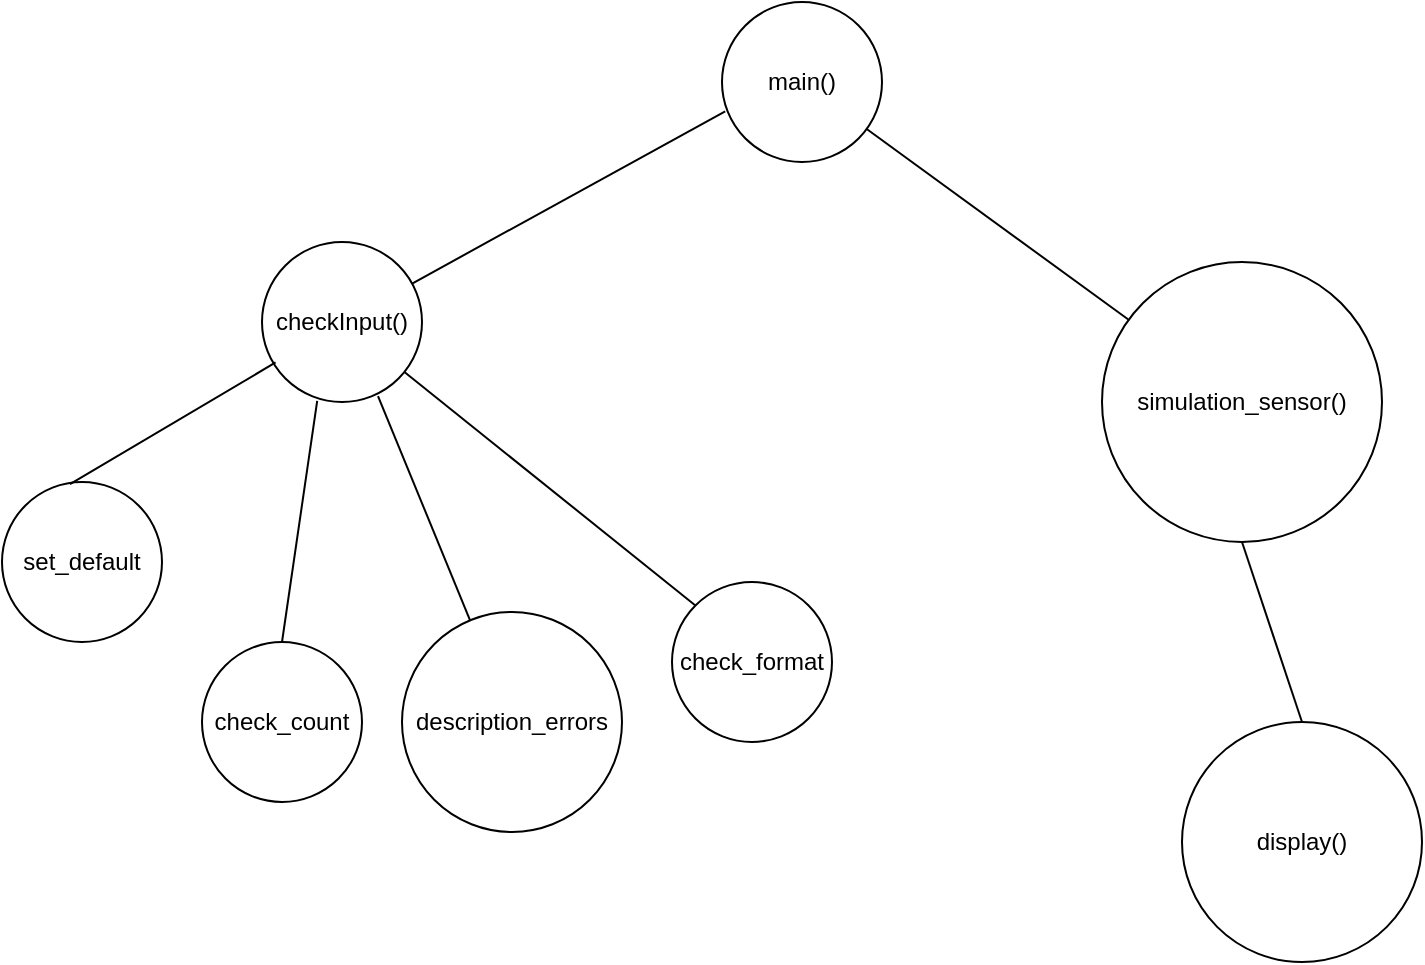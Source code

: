<mxfile version="20.7.4" type="github">
  <diagram id="wFE0QG_FPsp0jaGvCLVb" name="Page-1">
    <mxGraphModel dx="1276" dy="527" grid="1" gridSize="10" guides="1" tooltips="1" connect="1" arrows="1" fold="1" page="1" pageScale="1" pageWidth="850" pageHeight="1100" math="0" shadow="0">
      <root>
        <mxCell id="0" />
        <mxCell id="1" parent="0" />
        <mxCell id="9rK9C1dMe3X2-boEoc99-1" value="main()" style="ellipse;whiteSpace=wrap;html=1;aspect=fixed;" parent="1" vertex="1">
          <mxGeometry x="370" y="20" width="80" height="80" as="geometry" />
        </mxCell>
        <mxCell id="9rK9C1dMe3X2-boEoc99-2" value="checkInput()" style="ellipse;whiteSpace=wrap;html=1;aspect=fixed;" parent="1" vertex="1">
          <mxGeometry x="140" y="140" width="80" height="80" as="geometry" />
        </mxCell>
        <mxCell id="9rK9C1dMe3X2-boEoc99-3" value="simulation_sensor()" style="ellipse;whiteSpace=wrap;html=1;aspect=fixed;" parent="1" vertex="1">
          <mxGeometry x="560" y="150" width="140" height="140" as="geometry" />
        </mxCell>
        <mxCell id="9rK9C1dMe3X2-boEoc99-4" value="set_default" style="ellipse;whiteSpace=wrap;html=1;aspect=fixed;" parent="1" vertex="1">
          <mxGeometry x="10" y="260" width="80" height="80" as="geometry" />
        </mxCell>
        <mxCell id="9rK9C1dMe3X2-boEoc99-5" value="description_errors" style="ellipse;whiteSpace=wrap;html=1;aspect=fixed;" parent="1" vertex="1">
          <mxGeometry x="210" y="325" width="110" height="110" as="geometry" />
        </mxCell>
        <mxCell id="9rK9C1dMe3X2-boEoc99-6" value="check_format" style="ellipse;whiteSpace=wrap;html=1;aspect=fixed;" parent="1" vertex="1">
          <mxGeometry x="345" y="310" width="80" height="80" as="geometry" />
        </mxCell>
        <mxCell id="9rK9C1dMe3X2-boEoc99-7" value="check_count" style="ellipse;whiteSpace=wrap;html=1;aspect=fixed;" parent="1" vertex="1">
          <mxGeometry x="110" y="340" width="80" height="80" as="geometry" />
        </mxCell>
        <mxCell id="9rK9C1dMe3X2-boEoc99-8" value="" style="endArrow=none;html=1;rounded=0;entryX=0.085;entryY=0.753;entryDx=0;entryDy=0;entryPerimeter=0;exitX=0.425;exitY=0.013;exitDx=0;exitDy=0;exitPerimeter=0;" parent="1" source="9rK9C1dMe3X2-boEoc99-4" target="9rK9C1dMe3X2-boEoc99-2" edge="1">
          <mxGeometry width="50" height="50" relative="1" as="geometry">
            <mxPoint x="40" y="240" as="sourcePoint" />
            <mxPoint x="90" y="190" as="targetPoint" />
          </mxGeometry>
        </mxCell>
        <mxCell id="9rK9C1dMe3X2-boEoc99-9" value="" style="endArrow=none;html=1;rounded=0;entryX=0.345;entryY=0.993;entryDx=0;entryDy=0;entryPerimeter=0;exitX=0.5;exitY=0;exitDx=0;exitDy=0;" parent="1" source="9rK9C1dMe3X2-boEoc99-7" target="9rK9C1dMe3X2-boEoc99-2" edge="1">
          <mxGeometry width="50" height="50" relative="1" as="geometry">
            <mxPoint x="140" y="330" as="sourcePoint" />
            <mxPoint x="190" y="280" as="targetPoint" />
          </mxGeometry>
        </mxCell>
        <mxCell id="9rK9C1dMe3X2-boEoc99-10" value="" style="endArrow=none;html=1;rounded=0;entryX=0.725;entryY=0.963;entryDx=0;entryDy=0;entryPerimeter=0;" parent="1" source="9rK9C1dMe3X2-boEoc99-5" target="9rK9C1dMe3X2-boEoc99-2" edge="1">
          <mxGeometry width="50" height="50" relative="1" as="geometry">
            <mxPoint x="190" y="310" as="sourcePoint" />
            <mxPoint x="240" y="260" as="targetPoint" />
          </mxGeometry>
        </mxCell>
        <mxCell id="9rK9C1dMe3X2-boEoc99-11" value="" style="endArrow=none;html=1;rounded=0;exitX=0;exitY=0;exitDx=0;exitDy=0;" parent="1" source="9rK9C1dMe3X2-boEoc99-6" target="9rK9C1dMe3X2-boEoc99-2" edge="1">
          <mxGeometry width="50" height="50" relative="1" as="geometry">
            <mxPoint x="360" y="290" as="sourcePoint" />
            <mxPoint x="310" y="230" as="targetPoint" />
          </mxGeometry>
        </mxCell>
        <mxCell id="9rK9C1dMe3X2-boEoc99-12" value="" style="endArrow=none;html=1;rounded=0;entryX=0.02;entryY=0.683;entryDx=0;entryDy=0;entryPerimeter=0;" parent="1" source="9rK9C1dMe3X2-boEoc99-2" target="9rK9C1dMe3X2-boEoc99-1" edge="1">
          <mxGeometry width="50" height="50" relative="1" as="geometry">
            <mxPoint x="280" y="120" as="sourcePoint" />
            <mxPoint x="330" y="70" as="targetPoint" />
          </mxGeometry>
        </mxCell>
        <mxCell id="9rK9C1dMe3X2-boEoc99-13" value="" style="endArrow=none;html=1;rounded=0;" parent="1" source="9rK9C1dMe3X2-boEoc99-3" target="9rK9C1dMe3X2-boEoc99-1" edge="1">
          <mxGeometry width="50" height="50" relative="1" as="geometry">
            <mxPoint x="500" y="190" as="sourcePoint" />
            <mxPoint x="550" y="140" as="targetPoint" />
          </mxGeometry>
        </mxCell>
        <mxCell id="oh4YinwADsG4Ew_-S3EK-1" value="" style="endArrow=none;html=1;rounded=0;entryX=0.5;entryY=1;entryDx=0;entryDy=0;exitX=0.5;exitY=0;exitDx=0;exitDy=0;" edge="1" parent="1" source="oh4YinwADsG4Ew_-S3EK-2" target="9rK9C1dMe3X2-boEoc99-3">
          <mxGeometry width="50" height="50" relative="1" as="geometry">
            <mxPoint x="600" y="420" as="sourcePoint" />
            <mxPoint x="650" y="370" as="targetPoint" />
          </mxGeometry>
        </mxCell>
        <mxCell id="oh4YinwADsG4Ew_-S3EK-2" value="display()" style="ellipse;whiteSpace=wrap;html=1;aspect=fixed;" vertex="1" parent="1">
          <mxGeometry x="600" y="380" width="120" height="120" as="geometry" />
        </mxCell>
      </root>
    </mxGraphModel>
  </diagram>
</mxfile>
